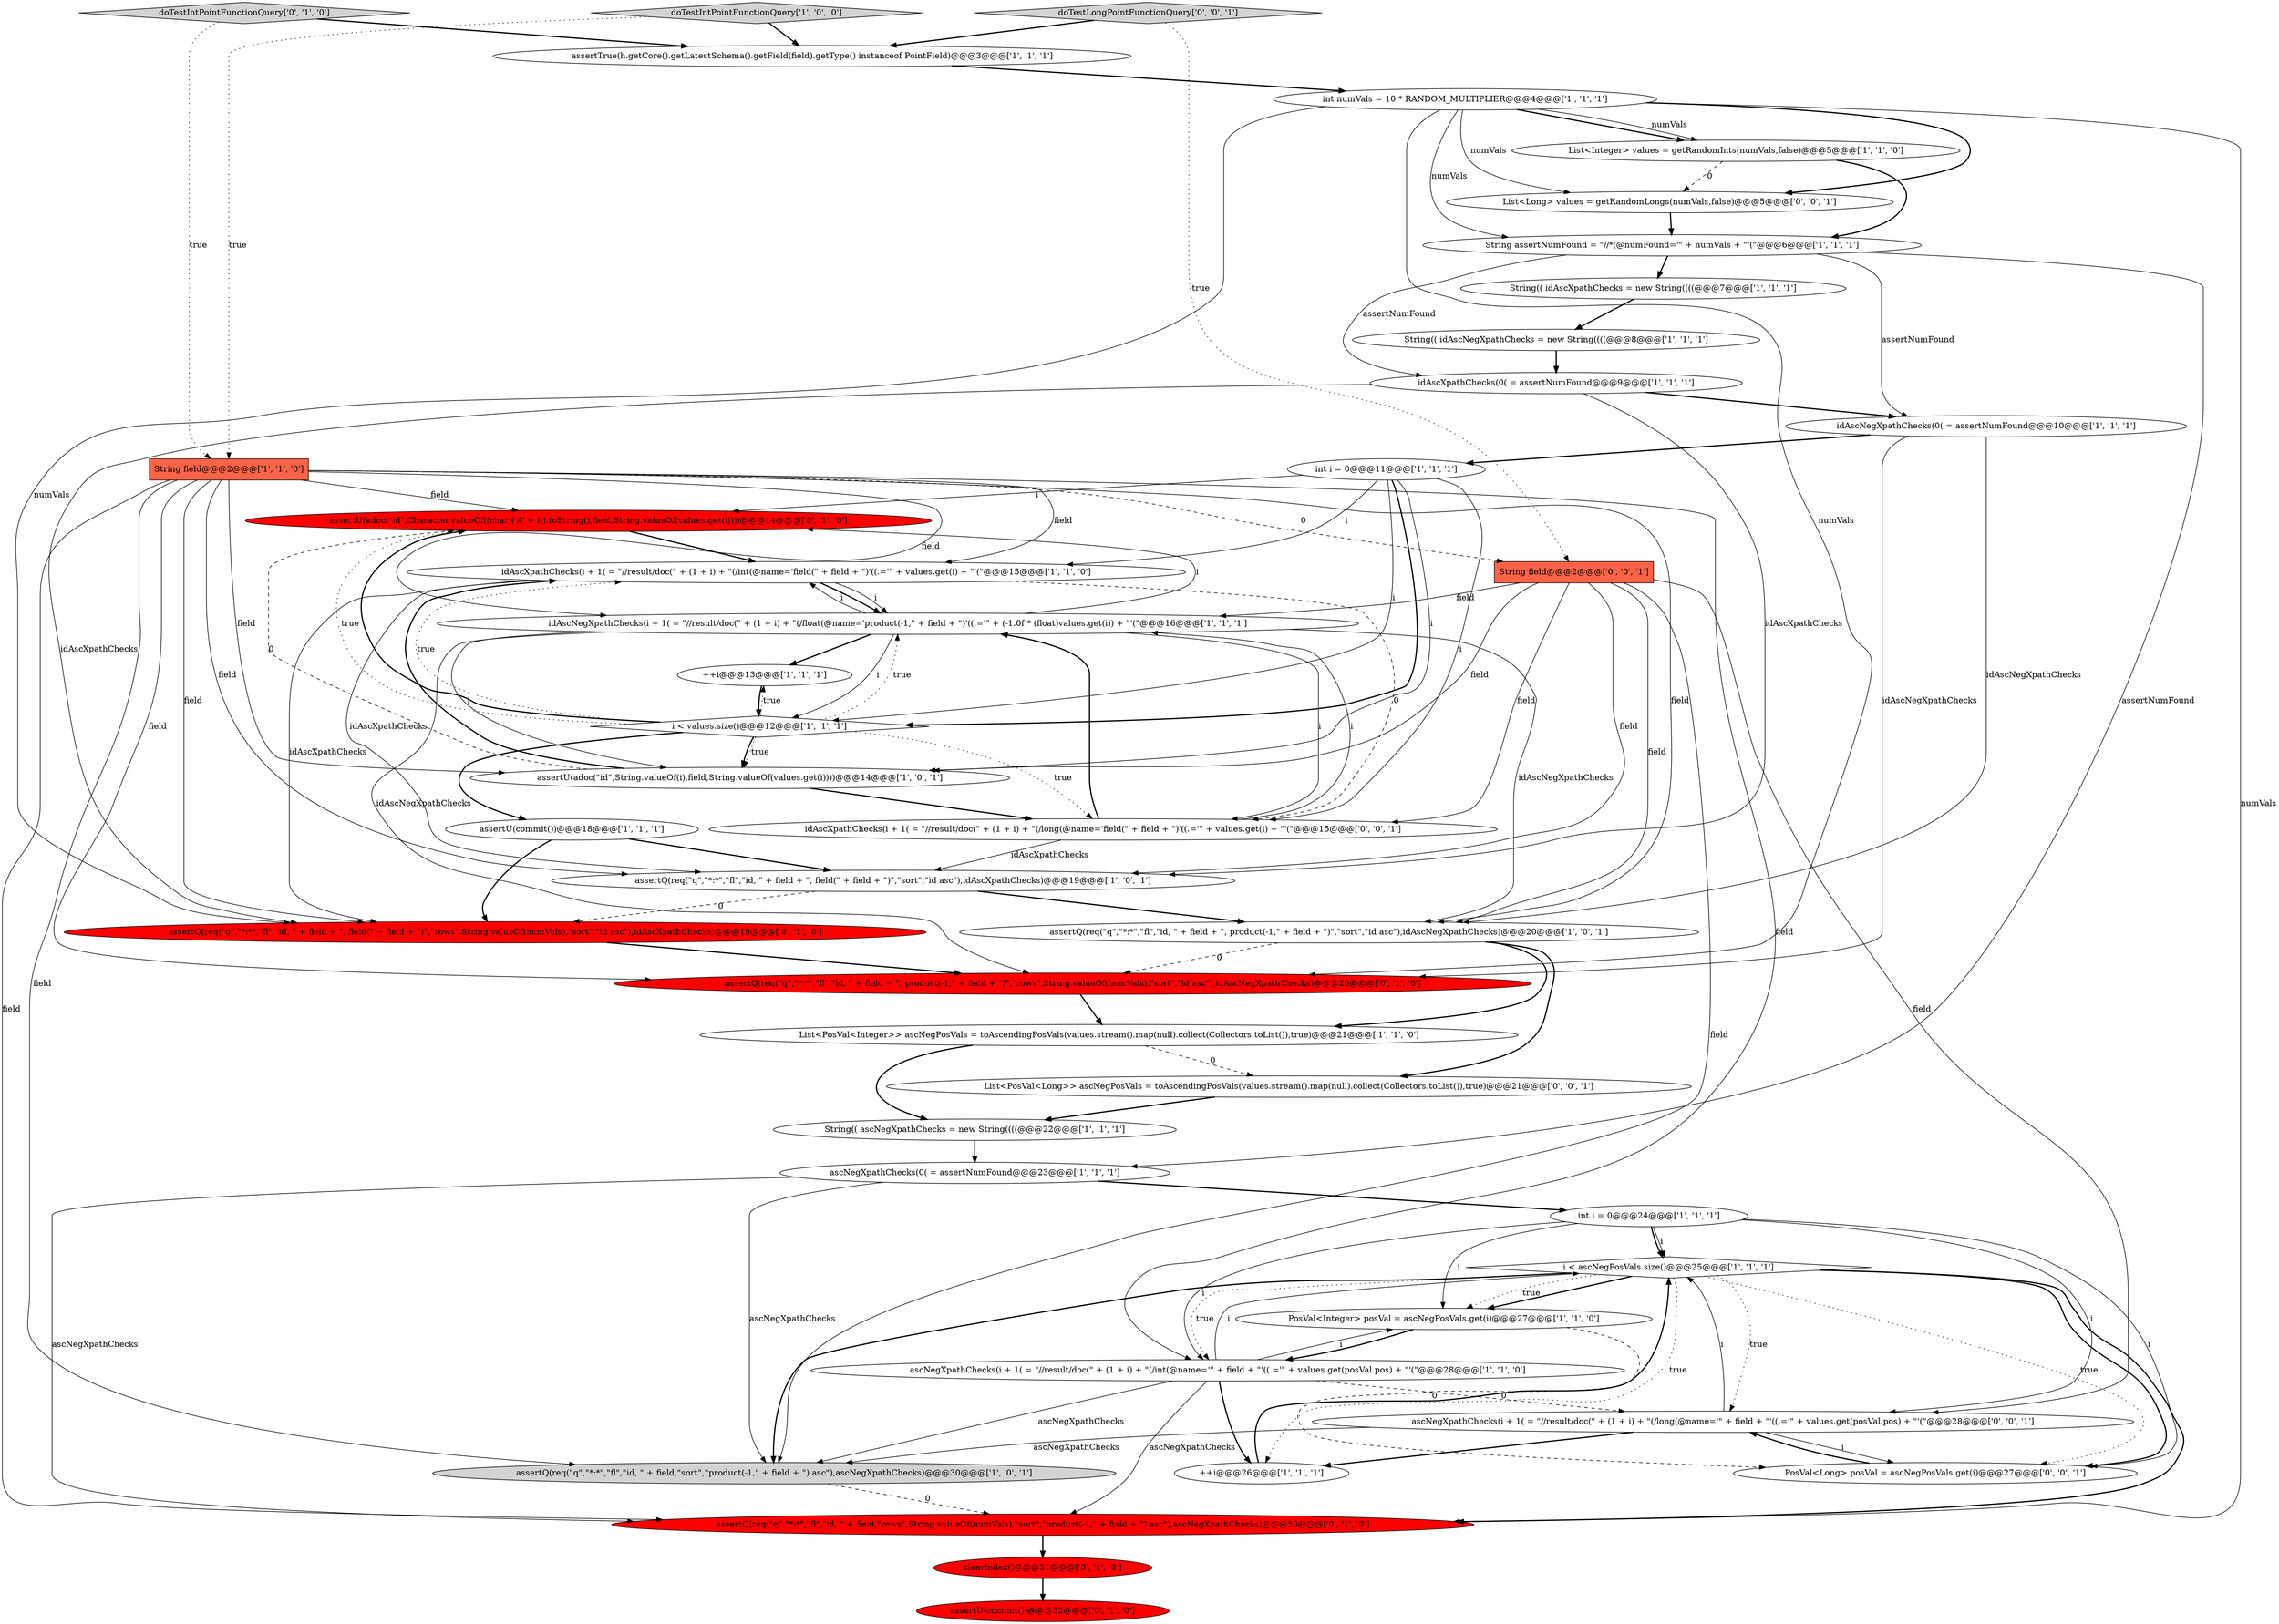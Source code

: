 digraph {
17 [style = filled, label = "assertTrue(h.getCore().getLatestSchema().getField(field).getType() instanceof PointField)@@@3@@@['1', '1', '1']", fillcolor = white, shape = ellipse image = "AAA0AAABBB1BBB"];
1 [style = filled, label = "i < ascNegPosVals.size()@@@25@@@['1', '1', '1']", fillcolor = white, shape = diamond image = "AAA0AAABBB1BBB"];
9 [style = filled, label = "PosVal<Integer> posVal = ascNegPosVals.get(i)@@@27@@@['1', '1', '0']", fillcolor = white, shape = ellipse image = "AAA0AAABBB1BBB"];
34 [style = filled, label = "assertU(adoc(\"id\",Character.valueOf((char)('A' + i)).toString(),field,String.valueOf(values.get(i))))@@@14@@@['0', '1', '0']", fillcolor = red, shape = ellipse image = "AAA1AAABBB2BBB"];
11 [style = filled, label = "ascNegXpathChecks(i + 1( = \"//result/doc(\" + (1 + i) + \"(/int(@name='\" + field + \"'((.='\" + values.get(posVal.pos) + \"'(\"@@@28@@@['1', '1', '0']", fillcolor = white, shape = ellipse image = "AAA0AAABBB1BBB"];
18 [style = filled, label = "List<Integer> values = getRandomInts(numVals,false)@@@5@@@['1', '1', '0']", fillcolor = white, shape = ellipse image = "AAA0AAABBB1BBB"];
13 [style = filled, label = "assertQ(req(\"q\",\"*:*\",\"fl\",\"id, \" + field + \", field(\" + field + \")\",\"sort\",\"id asc\"),idAscXpathChecks)@@@19@@@['1', '0', '1']", fillcolor = white, shape = ellipse image = "AAA0AAABBB1BBB"];
14 [style = filled, label = "++i@@@13@@@['1', '1', '1']", fillcolor = white, shape = ellipse image = "AAA0AAABBB1BBB"];
22 [style = filled, label = "assertU(adoc(\"id\",String.valueOf(i),field,String.valueOf(values.get(i))))@@@14@@@['1', '0', '1']", fillcolor = white, shape = ellipse image = "AAA0AAABBB1BBB"];
16 [style = filled, label = "String(( idAscNegXpathChecks = new String((((@@@8@@@['1', '1', '1']", fillcolor = white, shape = ellipse image = "AAA0AAABBB1BBB"];
36 [style = filled, label = "PosVal<Long> posVal = ascNegPosVals.get(i)@@@27@@@['0', '0', '1']", fillcolor = white, shape = ellipse image = "AAA0AAABBB3BBB"];
7 [style = filled, label = "assertQ(req(\"q\",\"*:*\",\"fl\",\"id, \" + field + \", product(-1,\" + field + \")\",\"sort\",\"id asc\"),idAscNegXpathChecks)@@@20@@@['1', '0', '1']", fillcolor = white, shape = ellipse image = "AAA0AAABBB1BBB"];
5 [style = filled, label = "String field@@@2@@@['1', '1', '0']", fillcolor = tomato, shape = box image = "AAA0AAABBB1BBB"];
32 [style = filled, label = "assertQ(req(\"q\",\"*:*\",\"fl\",\"id, \" + field,\"rows\",String.valueOf(numVals),\"sort\",\"product(-1,\" + field + \") asc\"),ascNegXpathChecks)@@@30@@@['0', '1', '0']", fillcolor = red, shape = ellipse image = "AAA1AAABBB2BBB"];
28 [style = filled, label = "clearIndex()@@@31@@@['0', '1', '0']", fillcolor = red, shape = ellipse image = "AAA1AAABBB2BBB"];
26 [style = filled, label = "idAscXpathChecks(i + 1( = \"//result/doc(\" + (1 + i) + \"(/int(@name='field(\" + field + \")'((.='\" + values.get(i) + \"'(\"@@@15@@@['1', '1', '0']", fillcolor = white, shape = ellipse image = "AAA0AAABBB1BBB"];
29 [style = filled, label = "assertU(commit())@@@32@@@['0', '1', '0']", fillcolor = red, shape = ellipse image = "AAA1AAABBB2BBB"];
2 [style = filled, label = "int i = 0@@@11@@@['1', '1', '1']", fillcolor = white, shape = ellipse image = "AAA0AAABBB1BBB"];
8 [style = filled, label = "idAscNegXpathChecks(i + 1( = \"//result/doc(\" + (1 + i) + \"(/float(@name='product(-1,\" + field + \")'((.='\" + (-1.0f * (float)values.get(i)) + \"'(\"@@@16@@@['1', '1', '1']", fillcolor = white, shape = ellipse image = "AAA0AAABBB1BBB"];
20 [style = filled, label = "int numVals = 10 * RANDOM_MULTIPLIER@@@4@@@['1', '1', '1']", fillcolor = white, shape = ellipse image = "AAA0AAABBB1BBB"];
23 [style = filled, label = "i < values.size()@@@12@@@['1', '1', '1']", fillcolor = white, shape = diamond image = "AAA0AAABBB1BBB"];
12 [style = filled, label = "idAscXpathChecks(0( = assertNumFound@@@9@@@['1', '1', '1']", fillcolor = white, shape = ellipse image = "AAA0AAABBB1BBB"];
38 [style = filled, label = "idAscXpathChecks(i + 1( = \"//result/doc(\" + (1 + i) + \"(/long(@name='field(\" + field + \")'((.='\" + values.get(i) + \"'(\"@@@15@@@['0', '0', '1']", fillcolor = white, shape = ellipse image = "AAA0AAABBB3BBB"];
39 [style = filled, label = "ascNegXpathChecks(i + 1( = \"//result/doc(\" + (1 + i) + \"(/long(@name='\" + field + \"'((.='\" + values.get(posVal.pos) + \"'(\"@@@28@@@['0', '0', '1']", fillcolor = white, shape = ellipse image = "AAA0AAABBB3BBB"];
25 [style = filled, label = "assertU(commit())@@@18@@@['1', '1', '1']", fillcolor = white, shape = ellipse image = "AAA0AAABBB1BBB"];
21 [style = filled, label = "String(( idAscXpathChecks = new String((((@@@7@@@['1', '1', '1']", fillcolor = white, shape = ellipse image = "AAA0AAABBB1BBB"];
24 [style = filled, label = "idAscNegXpathChecks(0( = assertNumFound@@@10@@@['1', '1', '1']", fillcolor = white, shape = ellipse image = "AAA0AAABBB1BBB"];
10 [style = filled, label = "assertQ(req(\"q\",\"*:*\",\"fl\",\"id, \" + field,\"sort\",\"product(-1,\" + field + \") asc\"),ascNegXpathChecks)@@@30@@@['1', '0', '1']", fillcolor = lightgray, shape = ellipse image = "AAA0AAABBB1BBB"];
33 [style = filled, label = "assertQ(req(\"q\",\"*:*\",\"fl\",\"id, \" + field + \", field(\" + field + \")\",\"rows\",String.valueOf(numVals),\"sort\",\"id asc\"),idAscXpathChecks)@@@19@@@['0', '1', '0']", fillcolor = red, shape = ellipse image = "AAA1AAABBB2BBB"];
4 [style = filled, label = "ascNegXpathChecks(0( = assertNumFound@@@23@@@['1', '1', '1']", fillcolor = white, shape = ellipse image = "AAA0AAABBB1BBB"];
3 [style = filled, label = "doTestIntPointFunctionQuery['1', '0', '0']", fillcolor = lightgray, shape = diamond image = "AAA0AAABBB1BBB"];
37 [style = filled, label = "String field@@@2@@@['0', '0', '1']", fillcolor = tomato, shape = box image = "AAA0AAABBB3BBB"];
31 [style = filled, label = "assertQ(req(\"q\",\"*:*\",\"fl\",\"id, \" + field + \", product(-1,\" + field + \")\",\"rows\",String.valueOf(numVals),\"sort\",\"id asc\"),idAscNegXpathChecks)@@@20@@@['0', '1', '0']", fillcolor = red, shape = ellipse image = "AAA1AAABBB2BBB"];
27 [style = filled, label = "String(( ascNegXpathChecks = new String((((@@@22@@@['1', '1', '1']", fillcolor = white, shape = ellipse image = "AAA0AAABBB1BBB"];
40 [style = filled, label = "List<PosVal<Long>> ascNegPosVals = toAscendingPosVals(values.stream().map(null).collect(Collectors.toList()),true)@@@21@@@['0', '0', '1']", fillcolor = white, shape = ellipse image = "AAA0AAABBB3BBB"];
41 [style = filled, label = "doTestLongPointFunctionQuery['0', '0', '1']", fillcolor = lightgray, shape = diamond image = "AAA0AAABBB3BBB"];
19 [style = filled, label = "++i@@@26@@@['1', '1', '1']", fillcolor = white, shape = ellipse image = "AAA0AAABBB1BBB"];
6 [style = filled, label = "String assertNumFound = \"//*(@numFound='\" + numVals + \"'(\"@@@6@@@['1', '1', '1']", fillcolor = white, shape = ellipse image = "AAA0AAABBB1BBB"];
30 [style = filled, label = "doTestIntPointFunctionQuery['0', '1', '0']", fillcolor = lightgray, shape = diamond image = "AAA0AAABBB2BBB"];
0 [style = filled, label = "int i = 0@@@24@@@['1', '1', '1']", fillcolor = white, shape = ellipse image = "AAA0AAABBB1BBB"];
15 [style = filled, label = "List<PosVal<Integer>> ascNegPosVals = toAscendingPosVals(values.stream().map(null).collect(Collectors.toList()),true)@@@21@@@['1', '1', '0']", fillcolor = white, shape = ellipse image = "AAA0AAABBB1BBB"];
35 [style = filled, label = "List<Long> values = getRandomLongs(numVals,false)@@@5@@@['0', '0', '1']", fillcolor = white, shape = ellipse image = "AAA0AAABBB3BBB"];
9->36 [style = dashed, label="0"];
30->5 [style = dotted, label="true"];
8->26 [style = solid, label="i"];
39->19 [style = bold, label=""];
1->39 [style = dotted, label="true"];
9->11 [style = bold, label=""];
25->33 [style = bold, label=""];
26->38 [style = dashed, label="0"];
23->22 [style = dotted, label="true"];
37->38 [style = solid, label="field"];
11->1 [style = solid, label="i"];
39->36 [style = solid, label="i"];
26->13 [style = solid, label="idAscXpathChecks"];
11->9 [style = solid, label="i"];
5->32 [style = solid, label="field"];
5->11 [style = solid, label="field"];
20->31 [style = solid, label="numVals"];
12->13 [style = solid, label="idAscXpathChecks"];
22->34 [style = dashed, label="0"];
15->40 [style = dashed, label="0"];
8->31 [style = solid, label="idAscNegXpathChecks"];
20->6 [style = solid, label="numVals"];
2->23 [style = bold, label=""];
19->1 [style = bold, label=""];
23->22 [style = bold, label=""];
11->10 [style = solid, label="ascNegXpathChecks"];
6->12 [style = solid, label="assertNumFound"];
10->32 [style = dashed, label="0"];
34->26 [style = bold, label=""];
11->39 [style = dashed, label="0"];
21->16 [style = bold, label=""];
8->23 [style = solid, label="i"];
6->4 [style = solid, label="assertNumFound"];
20->32 [style = solid, label="numVals"];
17->20 [style = bold, label=""];
39->1 [style = solid, label="i"];
23->25 [style = bold, label=""];
11->32 [style = solid, label="ascNegXpathChecks"];
37->13 [style = solid, label="field"];
2->34 [style = solid, label="i"];
5->7 [style = solid, label="field"];
37->22 [style = solid, label="field"];
0->39 [style = solid, label="i"];
4->0 [style = bold, label=""];
20->18 [style = bold, label=""];
24->31 [style = solid, label="idAscNegXpathChecks"];
22->38 [style = bold, label=""];
23->14 [style = dotted, label="true"];
5->33 [style = solid, label="field"];
3->5 [style = dotted, label="true"];
1->32 [style = bold, label=""];
13->33 [style = dashed, label="0"];
26->33 [style = solid, label="idAscXpathChecks"];
5->13 [style = solid, label="field"];
8->38 [style = solid, label="i"];
5->37 [style = dashed, label="0"];
37->7 [style = solid, label="field"];
22->26 [style = bold, label=""];
28->29 [style = bold, label=""];
37->10 [style = solid, label="field"];
30->17 [style = bold, label=""];
7->31 [style = dashed, label="0"];
0->1 [style = solid, label="i"];
6->21 [style = bold, label=""];
8->14 [style = bold, label=""];
20->33 [style = solid, label="numVals"];
26->8 [style = bold, label=""];
2->22 [style = solid, label="i"];
12->24 [style = bold, label=""];
41->37 [style = dotted, label="true"];
38->8 [style = solid, label="i"];
1->19 [style = dotted, label="true"];
36->39 [style = bold, label=""];
1->9 [style = bold, label=""];
0->36 [style = solid, label="i"];
23->38 [style = dotted, label="true"];
5->22 [style = solid, label="field"];
8->34 [style = solid, label="i"];
14->23 [style = bold, label=""];
18->6 [style = bold, label=""];
2->26 [style = solid, label="i"];
0->1 [style = bold, label=""];
40->27 [style = bold, label=""];
1->9 [style = dotted, label="true"];
12->33 [style = solid, label="idAscXpathChecks"];
5->10 [style = solid, label="field"];
7->15 [style = bold, label=""];
24->7 [style = solid, label="idAscNegXpathChecks"];
3->17 [style = bold, label=""];
38->8 [style = bold, label=""];
38->13 [style = solid, label="idAscXpathChecks"];
37->8 [style = solid, label="field"];
20->18 [style = solid, label="numVals"];
2->38 [style = solid, label="i"];
7->40 [style = bold, label=""];
4->32 [style = solid, label="ascNegXpathChecks"];
8->7 [style = solid, label="idAscNegXpathChecks"];
37->39 [style = solid, label="field"];
0->9 [style = solid, label="i"];
24->2 [style = bold, label=""];
23->8 [style = dotted, label="true"];
35->6 [style = bold, label=""];
25->13 [style = bold, label=""];
5->31 [style = solid, label="field"];
1->11 [style = dotted, label="true"];
8->22 [style = solid, label="i"];
20->35 [style = solid, label="numVals"];
2->23 [style = solid, label="i"];
6->24 [style = solid, label="assertNumFound"];
11->19 [style = bold, label=""];
1->36 [style = bold, label=""];
39->10 [style = solid, label="ascNegXpathChecks"];
31->15 [style = bold, label=""];
18->35 [style = dashed, label="0"];
4->10 [style = solid, label="ascNegXpathChecks"];
27->4 [style = bold, label=""];
41->17 [style = bold, label=""];
5->34 [style = solid, label="field"];
23->26 [style = dotted, label="true"];
1->36 [style = dotted, label="true"];
13->7 [style = bold, label=""];
26->8 [style = solid, label="i"];
5->8 [style = solid, label="field"];
0->11 [style = solid, label="i"];
23->34 [style = bold, label=""];
33->31 [style = bold, label=""];
5->26 [style = solid, label="field"];
20->35 [style = bold, label=""];
15->27 [style = bold, label=""];
1->10 [style = bold, label=""];
32->28 [style = bold, label=""];
16->12 [style = bold, label=""];
23->34 [style = dotted, label="true"];
}
